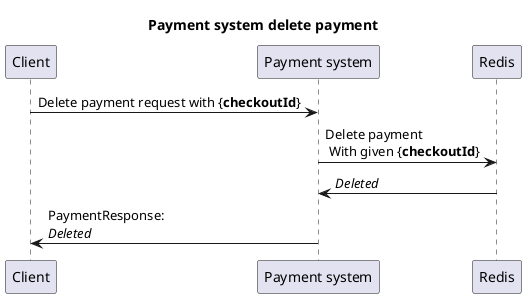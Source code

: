 @startuml
title Payment system delete payment

Client -> "Payment system": Delete payment request with {**checkoutId**}
"Payment system" -> "Redis": Delete payment\n With given {**checkoutId**}
"Redis" -> "Payment system": //Deleted//
"Payment system" -> Client: PaymentResponse: \n//Deleted//
@enduml


